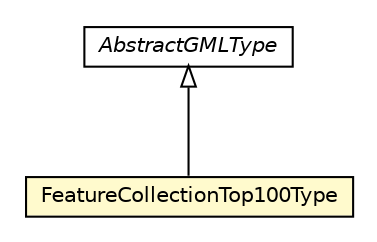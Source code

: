 #!/usr/local/bin/dot
#
# Class diagram 
# Generated by UMLGraph version R5_6-24-gf6e263 (http://www.umlgraph.org/)
#

digraph G {
	edge [fontname="Helvetica",fontsize=10,labelfontname="Helvetica",labelfontsize=10];
	node [fontname="Helvetica",fontsize=10,shape=plaintext];
	nodesep=0.25;
	ranksep=0.5;
	// nl.b3p.topnl.top100nl.AbstractGMLType
	c15293 [label=<<table title="nl.b3p.topnl.top100nl.AbstractGMLType" border="0" cellborder="1" cellspacing="0" cellpadding="2" port="p" href="./AbstractGMLType.html">
		<tr><td><table border="0" cellspacing="0" cellpadding="1">
<tr><td align="center" balign="center"><font face="Helvetica-Oblique"> AbstractGMLType </font></td></tr>
		</table></td></tr>
		</table>>, URL="./AbstractGMLType.html", fontname="Helvetica", fontcolor="black", fontsize=10.0];
	// nl.b3p.topnl.top100nl.FeatureCollectionTop100Type
	c15309 [label=<<table title="nl.b3p.topnl.top100nl.FeatureCollectionTop100Type" border="0" cellborder="1" cellspacing="0" cellpadding="2" port="p" bgcolor="lemonChiffon" href="./FeatureCollectionTop100Type.html">
		<tr><td><table border="0" cellspacing="0" cellpadding="1">
<tr><td align="center" balign="center"> FeatureCollectionTop100Type </td></tr>
		</table></td></tr>
		</table>>, URL="./FeatureCollectionTop100Type.html", fontname="Helvetica", fontcolor="black", fontsize=10.0];
	//nl.b3p.topnl.top100nl.FeatureCollectionTop100Type extends nl.b3p.topnl.top100nl.AbstractGMLType
	c15293:p -> c15309:p [dir=back,arrowtail=empty];
}

